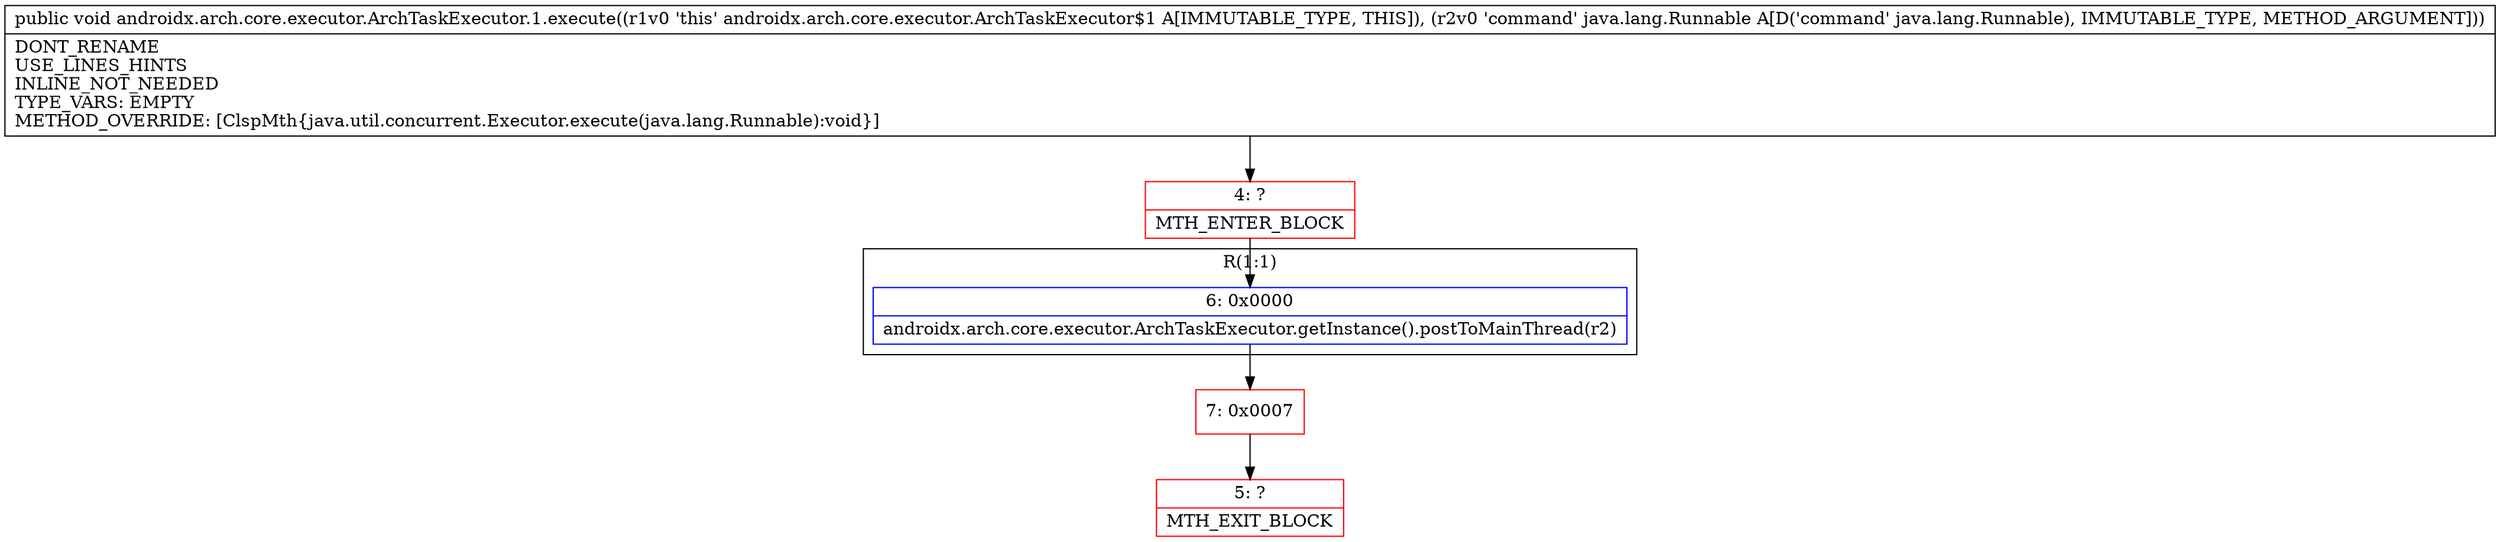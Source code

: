 digraph "CFG forandroidx.arch.core.executor.ArchTaskExecutor.1.execute(Ljava\/lang\/Runnable;)V" {
subgraph cluster_Region_2021695738 {
label = "R(1:1)";
node [shape=record,color=blue];
Node_6 [shape=record,label="{6\:\ 0x0000|androidx.arch.core.executor.ArchTaskExecutor.getInstance().postToMainThread(r2)\l}"];
}
Node_4 [shape=record,color=red,label="{4\:\ ?|MTH_ENTER_BLOCK\l}"];
Node_7 [shape=record,color=red,label="{7\:\ 0x0007}"];
Node_5 [shape=record,color=red,label="{5\:\ ?|MTH_EXIT_BLOCK\l}"];
MethodNode[shape=record,label="{public void androidx.arch.core.executor.ArchTaskExecutor.1.execute((r1v0 'this' androidx.arch.core.executor.ArchTaskExecutor$1 A[IMMUTABLE_TYPE, THIS]), (r2v0 'command' java.lang.Runnable A[D('command' java.lang.Runnable), IMMUTABLE_TYPE, METHOD_ARGUMENT]))  | DONT_RENAME\lUSE_LINES_HINTS\lINLINE_NOT_NEEDED\lTYPE_VARS: EMPTY\lMETHOD_OVERRIDE: [ClspMth\{java.util.concurrent.Executor.execute(java.lang.Runnable):void\}]\l}"];
MethodNode -> Node_4;Node_6 -> Node_7;
Node_4 -> Node_6;
Node_7 -> Node_5;
}


